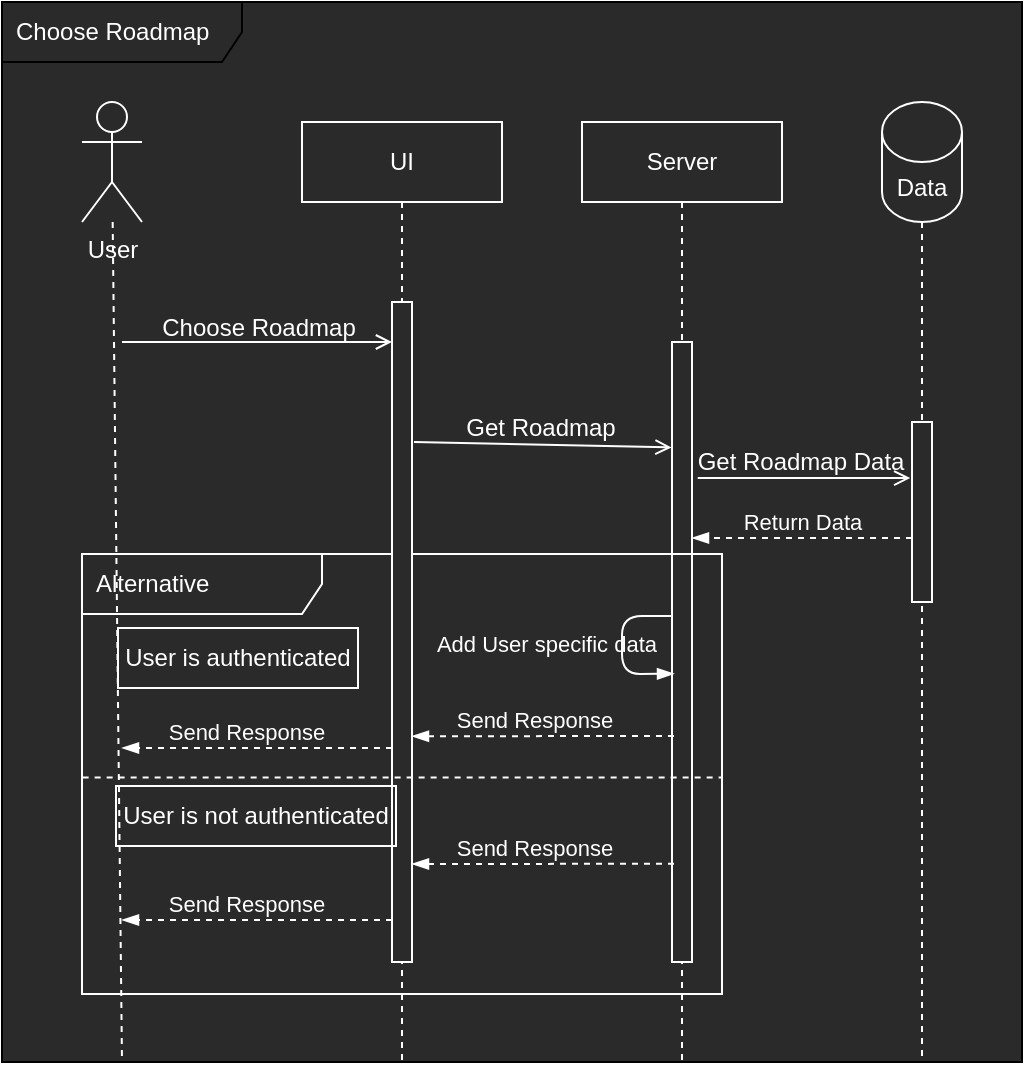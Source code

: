 <mxfile>
    <diagram id="6nH-v55iwvwaX3ghe4RU" name="Page-1">
        <mxGraphModel dx="596" dy="558" grid="1" gridSize="10" guides="1" tooltips="1" connect="1" arrows="1" fold="1" page="1" pageScale="1" pageWidth="1100" pageHeight="850" math="0" shadow="0">
            <root>
                <mxCell id="0"/>
                <mxCell id="1" parent="0"/>
                <mxCell id="38" value="&lt;font color=&quot;#ffffff&quot;&gt;Choose Roadmap&lt;/font&gt;" style="shape=umlFrame;whiteSpace=wrap;html=1;width=120;height=30;boundedLbl=1;verticalAlign=middle;align=left;spacingLeft=5;fillColor=#2A2A2A;swimlaneFillColor=#2A2A2A;" vertex="1" parent="1">
                    <mxGeometry x="150" y="50" width="510" height="530" as="geometry"/>
                </mxCell>
                <mxCell id="7" style="edgeStyle=none;html=1;dashed=1;endArrow=none;endFill=0;fontColor=#FFFFFF;strokeColor=#FFFFFF;labelBackgroundColor=none;" parent="1" source="2" edge="1">
                    <mxGeometry relative="1" as="geometry">
                        <mxPoint x="210" y="580" as="targetPoint"/>
                    </mxGeometry>
                </mxCell>
                <mxCell id="2" value="User" style="shape=umlActor;verticalLabelPosition=bottom;verticalAlign=top;html=1;fontColor=#FFFFFF;strokeColor=#FFFFFF;labelBackgroundColor=none;fillColor=none;" parent="1" vertex="1">
                    <mxGeometry x="190" y="100" width="30" height="60" as="geometry"/>
                </mxCell>
                <mxCell id="3" value="Server" style="shape=umlLifeline;perimeter=lifelinePerimeter;whiteSpace=wrap;html=1;container=1;collapsible=0;recursiveResize=0;outlineConnect=0;fontColor=#FFFFFF;strokeColor=#FFFFFF;labelBackgroundColor=none;fillColor=none;" parent="1" vertex="1">
                    <mxGeometry x="440" y="110" width="100" height="470" as="geometry"/>
                </mxCell>
                <mxCell id="4" value="" style="html=1;points=[];perimeter=orthogonalPerimeter;fillColor=#2A2A2A;fontColor=#FFFFFF;strokeColor=#FFFFFF;labelBackgroundColor=none;" parent="3" vertex="1">
                    <mxGeometry x="45" y="110" width="10" height="310" as="geometry"/>
                </mxCell>
                <mxCell id="5" value="UI" style="shape=umlLifeline;perimeter=lifelinePerimeter;whiteSpace=wrap;html=1;container=1;collapsible=0;recursiveResize=0;outlineConnect=0;fontColor=#FFFFFF;strokeColor=#FFFFFF;labelBackgroundColor=none;fillColor=none;" parent="1" vertex="1">
                    <mxGeometry x="300" y="110" width="100" height="470" as="geometry"/>
                </mxCell>
                <mxCell id="25" value="Alternative" style="shape=umlFrame;whiteSpace=wrap;html=1;width=120;height=30;boundedLbl=1;verticalAlign=middle;align=left;spacingLeft=5;fontColor=#FFFFFF;strokeColor=#FFFFFF;labelBackgroundColor=none;fillColor=none;" parent="5" vertex="1">
                    <mxGeometry x="-110" y="216" width="320" height="220" as="geometry"/>
                </mxCell>
                <mxCell id="6" value="" style="html=1;points=[];perimeter=orthogonalPerimeter;fontColor=#FFFFFF;strokeColor=#FFFFFF;labelBackgroundColor=none;fillColor=#2A2A2A;" parent="5" vertex="1">
                    <mxGeometry x="45" y="90" width="10" height="330" as="geometry"/>
                </mxCell>
                <mxCell id="21" style="edgeStyle=none;html=1;endArrow=none;endFill=0;startArrow=blockThin;startFill=1;exitX=0.1;exitY=0.649;exitDx=0;exitDy=0;exitPerimeter=0;fontColor=#FFFFFF;strokeColor=#FFFFFF;labelBackgroundColor=none;" parent="5" edge="1">
                    <mxGeometry relative="1" as="geometry">
                        <mxPoint x="186" y="275.88" as="sourcePoint"/>
                        <mxPoint x="185" y="247" as="targetPoint"/>
                        <Array as="points">
                            <mxPoint x="160" y="276"/>
                            <mxPoint x="160" y="247"/>
                        </Array>
                    </mxGeometry>
                </mxCell>
                <mxCell id="22" value="Add User specific data" style="edgeLabel;html=1;align=center;verticalAlign=middle;resizable=0;points=[];fontColor=#FFFFFF;labelBackgroundColor=none;" parent="21" vertex="1" connectable="0">
                    <mxGeometry x="0.42" y="1" relative="1" as="geometry">
                        <mxPoint x="-40" y="15" as="offset"/>
                    </mxGeometry>
                </mxCell>
                <mxCell id="27" value="" style="endArrow=none;dashed=1;html=1;exitX=0.001;exitY=0.508;exitDx=0;exitDy=0;exitPerimeter=0;entryX=1;entryY=0.508;entryDx=0;entryDy=0;entryPerimeter=0;fontColor=#FFFFFF;strokeColor=#FFFFFF;labelBackgroundColor=none;" parent="5" source="25" target="25" edge="1">
                    <mxGeometry width="50" height="50" relative="1" as="geometry">
                        <mxPoint x="140" y="310" as="sourcePoint"/>
                        <mxPoint x="190" y="260" as="targetPoint"/>
                    </mxGeometry>
                </mxCell>
                <mxCell id="29" value="User is not authenticated" style="text;html=1;strokeColor=#FFFFFF;fillColor=none;align=center;verticalAlign=middle;whiteSpace=wrap;rounded=0;fontColor=#FFFFFF;labelBackgroundColor=none;" parent="5" vertex="1">
                    <mxGeometry x="-93" y="332" width="140" height="30" as="geometry"/>
                </mxCell>
                <mxCell id="36" style="edgeStyle=none;html=1;endArrow=blockThin;endFill=1;startArrow=none;startFill=0;exitX=0.1;exitY=0.649;exitDx=0;exitDy=0;exitPerimeter=0;fontColor=#FFFFFF;strokeColor=#FFFFFF;labelBackgroundColor=none;dashed=1;" parent="5" edge="1">
                    <mxGeometry relative="1" as="geometry">
                        <mxPoint x="186" y="307" as="sourcePoint"/>
                        <mxPoint x="55" y="307.12" as="targetPoint"/>
                    </mxGeometry>
                </mxCell>
                <mxCell id="37" value="Send Response" style="edgeLabel;html=1;align=center;verticalAlign=middle;resizable=0;points=[];fontColor=#FFFFFF;labelBackgroundColor=none;" parent="36" vertex="1" connectable="0">
                    <mxGeometry x="0.42" y="1" relative="1" as="geometry">
                        <mxPoint x="23" y="-9" as="offset"/>
                    </mxGeometry>
                </mxCell>
                <mxCell id="8" value="" style="endArrow=open;html=1;rounded=0;align=center;verticalAlign=bottom;endFill=0;labelBackgroundColor=none;fontColor=#FFFFFF;strokeColor=#FFFFFF;" parent="1" target="6" edge="1">
                    <mxGeometry relative="1" as="geometry">
                        <mxPoint x="210" y="220" as="sourcePoint"/>
                        <mxPoint x="490" y="260" as="targetPoint"/>
                    </mxGeometry>
                </mxCell>
                <mxCell id="9" value="Choose Roadmap" style="resizable=0;html=1;align=center;verticalAlign=top;labelBackgroundColor=none;fontColor=#FFFFFF;" parent="8" connectable="0" vertex="1">
                    <mxGeometry relative="1" as="geometry">
                        <mxPoint y="-21" as="offset"/>
                    </mxGeometry>
                </mxCell>
                <mxCell id="11" value="" style="endArrow=open;html=1;rounded=0;align=center;verticalAlign=bottom;endFill=0;labelBackgroundColor=none;exitX=1.1;exitY=0.212;exitDx=0;exitDy=0;exitPerimeter=0;entryX=-0.025;entryY=0.17;entryDx=0;entryDy=0;entryPerimeter=0;fontColor=#FFFFFF;strokeColor=#FFFFFF;" parent="1" source="6" target="4" edge="1">
                    <mxGeometry relative="1" as="geometry">
                        <mxPoint x="350" y="240" as="sourcePoint"/>
                        <mxPoint x="480" y="240" as="targetPoint"/>
                        <Array as="points"/>
                    </mxGeometry>
                </mxCell>
                <mxCell id="12" value="Get Roadmap" style="resizable=0;html=1;align=center;verticalAlign=top;labelBackgroundColor=none;fontColor=#FFFFFF;" parent="11" connectable="0" vertex="1">
                    <mxGeometry relative="1" as="geometry">
                        <mxPoint x="-2" y="-22" as="offset"/>
                    </mxGeometry>
                </mxCell>
                <mxCell id="14" style="edgeStyle=none;html=1;dashed=1;endArrow=none;endFill=0;fontColor=#FFFFFF;strokeColor=#FFFFFF;labelBackgroundColor=none;" parent="1" source="13" edge="1">
                    <mxGeometry relative="1" as="geometry">
                        <mxPoint x="610" y="580" as="targetPoint"/>
                    </mxGeometry>
                </mxCell>
                <mxCell id="13" value="Data" style="shape=cylinder3;whiteSpace=wrap;html=1;boundedLbl=1;backgroundOutline=1;size=15;fontColor=#FFFFFF;strokeColor=#FFFFFF;labelBackgroundColor=none;fillColor=none;" parent="1" vertex="1">
                    <mxGeometry x="590" y="100" width="40" height="60" as="geometry"/>
                </mxCell>
                <mxCell id="19" style="edgeStyle=none;html=1;endArrow=blockThin;endFill=1;startArrow=none;startFill=0;fontColor=#FFFFFF;strokeColor=#FFFFFF;labelBackgroundColor=none;dashed=1;" parent="1" edge="1">
                    <mxGeometry relative="1" as="geometry">
                        <mxPoint x="605" y="318.0" as="sourcePoint"/>
                        <mxPoint x="495" y="318.0" as="targetPoint"/>
                    </mxGeometry>
                </mxCell>
                <mxCell id="20" value="Return Data" style="edgeLabel;html=1;align=center;verticalAlign=middle;resizable=0;points=[];fontColor=#FFFFFF;labelBackgroundColor=none;" parent="19" vertex="1" connectable="0">
                    <mxGeometry x="0.42" y="1" relative="1" as="geometry">
                        <mxPoint x="23" y="-9" as="offset"/>
                    </mxGeometry>
                </mxCell>
                <mxCell id="15" value="" style="html=1;points=[];perimeter=orthogonalPerimeter;fillColor=#2A2A2A;fontColor=#FFFFFF;strokeColor=#FFFFFF;labelBackgroundColor=none;" parent="1" vertex="1">
                    <mxGeometry x="605" y="260" width="10" height="90" as="geometry"/>
                </mxCell>
                <mxCell id="17" value="" style="endArrow=open;html=1;rounded=0;align=center;verticalAlign=bottom;endFill=0;labelBackgroundColor=none;exitX=1.287;exitY=0.326;exitDx=0;exitDy=0;exitPerimeter=0;entryX=-0.088;entryY=0.326;entryDx=0;entryDy=0;entryPerimeter=0;fontColor=#FFFFFF;strokeColor=#FFFFFF;" parent="1" edge="1">
                    <mxGeometry relative="1" as="geometry">
                        <mxPoint x="497.87" y="288.06" as="sourcePoint"/>
                        <mxPoint x="604.12" y="288.06" as="targetPoint"/>
                        <Array as="points"/>
                    </mxGeometry>
                </mxCell>
                <mxCell id="18" value="Get Roadmap Data" style="resizable=0;html=1;align=center;verticalAlign=top;labelBackgroundColor=none;fontColor=#FFFFFF;" parent="17" connectable="0" vertex="1">
                    <mxGeometry relative="1" as="geometry">
                        <mxPoint x="-2" y="-22" as="offset"/>
                    </mxGeometry>
                </mxCell>
                <mxCell id="23" style="edgeStyle=none;html=1;endArrow=blockThin;endFill=1;startArrow=none;startFill=0;fontColor=#FFFFFF;strokeColor=#FFFFFF;labelBackgroundColor=none;dashed=1;" parent="1" edge="1">
                    <mxGeometry relative="1" as="geometry">
                        <mxPoint x="345" y="423" as="sourcePoint"/>
                        <mxPoint x="210" y="423" as="targetPoint"/>
                    </mxGeometry>
                </mxCell>
                <mxCell id="24" value="Send Response" style="edgeLabel;html=1;align=center;verticalAlign=middle;resizable=0;points=[];fontColor=#FFFFFF;labelBackgroundColor=none;" parent="23" vertex="1" connectable="0">
                    <mxGeometry x="0.42" y="1" relative="1" as="geometry">
                        <mxPoint x="23" y="-9" as="offset"/>
                    </mxGeometry>
                </mxCell>
                <mxCell id="28" value="User is authenticated" style="text;html=1;strokeColor=#FFFFFF;fillColor=none;align=center;verticalAlign=middle;whiteSpace=wrap;rounded=0;fontColor=#FFFFFF;labelBackgroundColor=none;" parent="1" vertex="1">
                    <mxGeometry x="208" y="363" width="120" height="30" as="geometry"/>
                </mxCell>
                <mxCell id="31" style="edgeStyle=none;html=1;endArrow=blockThin;endFill=1;startArrow=none;startFill=0;fontColor=#FFFFFF;strokeColor=#FFFFFF;labelBackgroundColor=none;dashed=1;" parent="1" edge="1">
                    <mxGeometry relative="1" as="geometry">
                        <mxPoint x="345" y="509" as="sourcePoint"/>
                        <mxPoint x="210" y="509" as="targetPoint"/>
                    </mxGeometry>
                </mxCell>
                <mxCell id="32" value="Send Response" style="edgeLabel;html=1;align=center;verticalAlign=middle;resizable=0;points=[];fontColor=#FFFFFF;labelBackgroundColor=none;" parent="31" vertex="1" connectable="0">
                    <mxGeometry x="0.42" y="1" relative="1" as="geometry">
                        <mxPoint x="23" y="-9" as="offset"/>
                    </mxGeometry>
                </mxCell>
                <mxCell id="34" style="edgeStyle=none;html=1;endArrow=blockThin;endFill=1;startArrow=none;startFill=0;exitX=0.1;exitY=0.649;exitDx=0;exitDy=0;exitPerimeter=0;fontColor=#FFFFFF;strokeColor=#FFFFFF;labelBackgroundColor=none;dashed=1;" parent="1" edge="1">
                    <mxGeometry relative="1" as="geometry">
                        <mxPoint x="486" y="480.88" as="sourcePoint"/>
                        <mxPoint x="355" y="481" as="targetPoint"/>
                    </mxGeometry>
                </mxCell>
                <mxCell id="35" value="Send Response" style="edgeLabel;html=1;align=center;verticalAlign=middle;resizable=0;points=[];fontColor=#FFFFFF;labelBackgroundColor=none;" parent="34" vertex="1" connectable="0">
                    <mxGeometry x="0.42" y="1" relative="1" as="geometry">
                        <mxPoint x="23" y="-9" as="offset"/>
                    </mxGeometry>
                </mxCell>
            </root>
        </mxGraphModel>
    </diagram>
</mxfile>